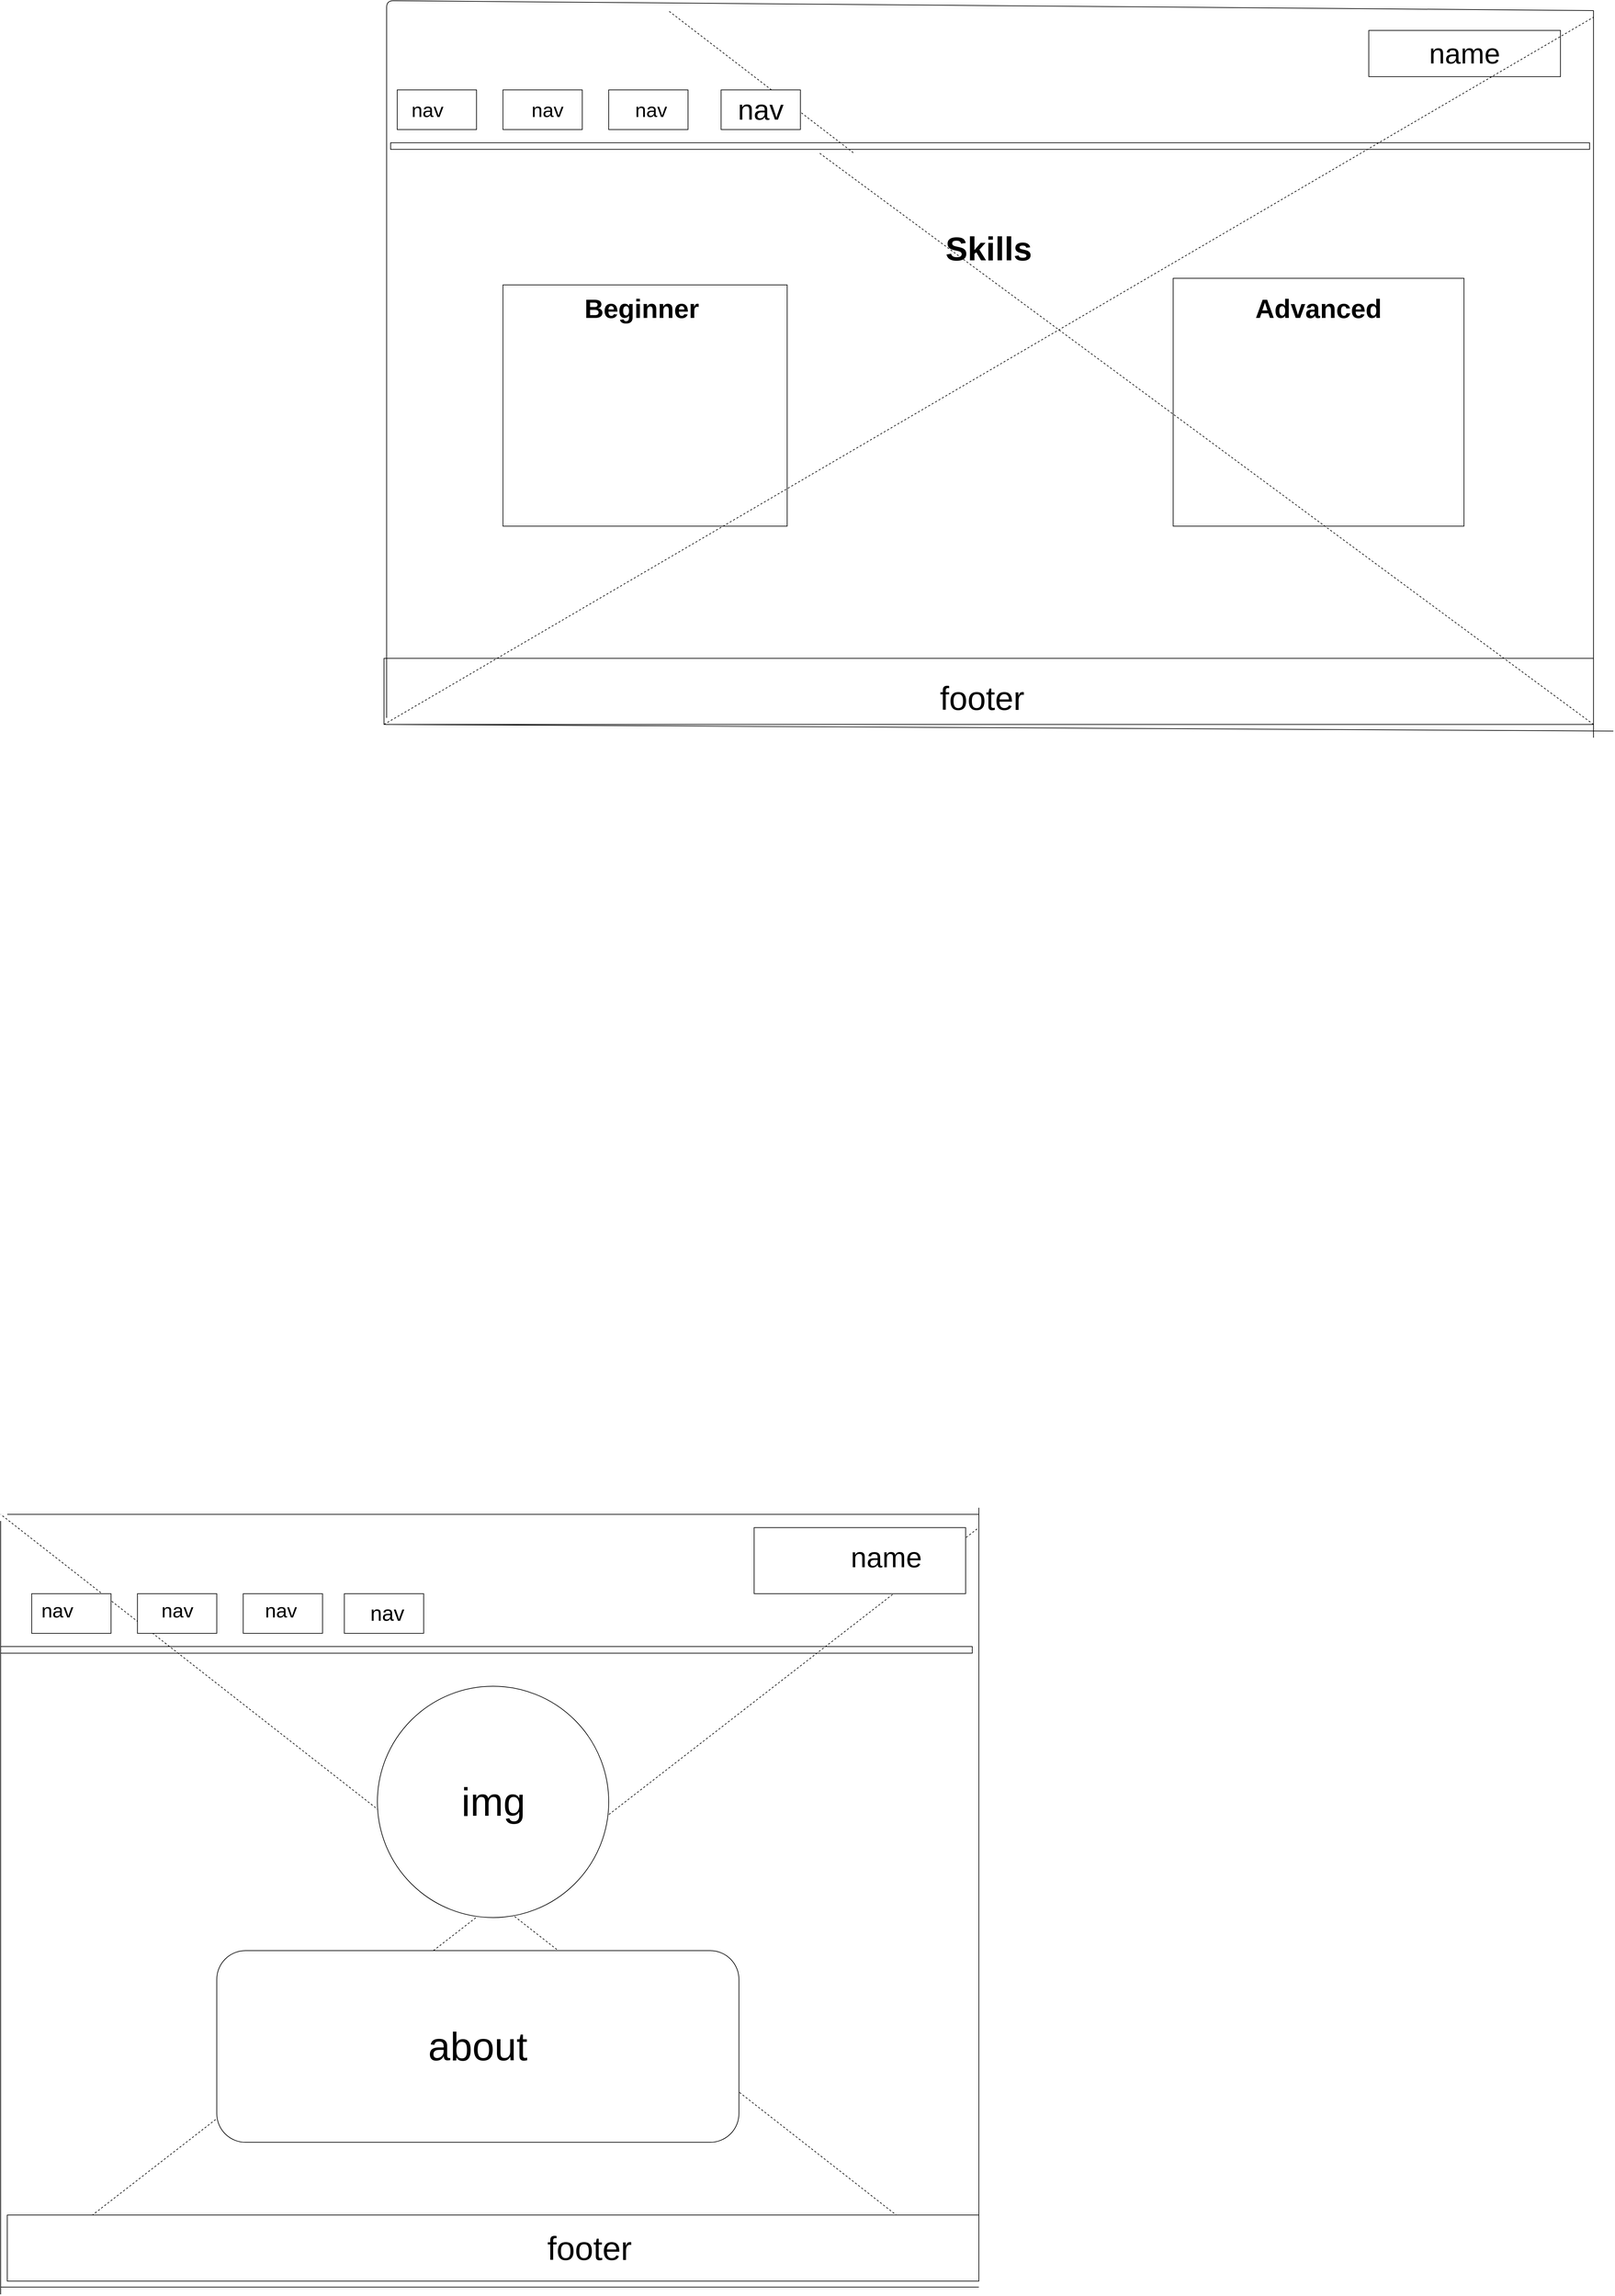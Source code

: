 <mxfile version="13.6.5" type="device"><diagram id="KaYEQry_LbOv4SLQJEKE" name="Page-1"><mxGraphModel dx="4620" dy="3855" grid="1" gridSize="10" guides="1" tooltips="1" connect="1" arrows="1" fold="1" page="1" pageScale="1" pageWidth="827" pageHeight="1169" math="0" shadow="0"><root><mxCell id="0"/><mxCell id="1" parent="0"/><mxCell id="NBiCOY7E4Hh1WoQ2UVL0-1" value="" style="rounded=0;whiteSpace=wrap;html=1;" parent="1" vertex="1"><mxGeometry x="-1110" y="200" width="1470" height="10" as="geometry"/></mxCell><mxCell id="NBiCOY7E4Hh1WoQ2UVL0-3" value="" style="endArrow=none;dashed=1;html=1;exitX=0;exitY=1;exitDx=0;exitDy=0;" parent="1" source="NBiCOY7E4Hh1WoQ2UVL0-12" edge="1"><mxGeometry width="50" height="50" relative="1" as="geometry"><mxPoint y="1170" as="sourcePoint"/><mxPoint x="370" y="20" as="targetPoint"/></mxGeometry></mxCell><mxCell id="NBiCOY7E4Hh1WoQ2UVL0-4" value="" style="endArrow=none;dashed=1;html=1;" parent="1" edge="1"><mxGeometry width="50" height="50" relative="1" as="geometry"><mxPoint x="360" y="1150" as="sourcePoint"/><mxPoint x="-1110" as="targetPoint"/></mxGeometry></mxCell><mxCell id="NBiCOY7E4Hh1WoQ2UVL0-5" value="" style="rounded=0;whiteSpace=wrap;html=1;" parent="1" vertex="1"><mxGeometry x="-1063" y="120" width="120" height="60" as="geometry"/></mxCell><mxCell id="NBiCOY7E4Hh1WoQ2UVL0-6" value="" style="rounded=0;whiteSpace=wrap;html=1;" parent="1" vertex="1"><mxGeometry x="-903" y="120" width="120" height="60" as="geometry"/></mxCell><mxCell id="NBiCOY7E4Hh1WoQ2UVL0-7" value="" style="rounded=0;whiteSpace=wrap;html=1;" parent="1" vertex="1"><mxGeometry x="-743" y="120" width="120" height="60" as="geometry"/></mxCell><mxCell id="NBiCOY7E4Hh1WoQ2UVL0-8" value="" style="ellipse;whiteSpace=wrap;html=1;aspect=fixed;" parent="1" vertex="1"><mxGeometry x="-540" y="260" width="350" height="350" as="geometry"/></mxCell><mxCell id="NBiCOY7E4Hh1WoQ2UVL0-9" value="" style="rounded=0;whiteSpace=wrap;html=1;" parent="1" vertex="1"><mxGeometry x="30" y="20" width="320" height="100" as="geometry"/></mxCell><mxCell id="NBiCOY7E4Hh1WoQ2UVL0-10" value="&lt;span style=&quot;font-size: 43px&quot;&gt;name&lt;/span&gt;" style="text;html=1;strokeColor=none;fillColor=none;align=center;verticalAlign=middle;whiteSpace=wrap;rounded=0;" parent="1" vertex="1"><mxGeometry x="90" width="280" height="130" as="geometry"/></mxCell><mxCell id="NBiCOY7E4Hh1WoQ2UVL0-11" value="&lt;span style=&quot;font-size: 30px&quot;&gt;nav&amp;nbsp; &amp;nbsp; &amp;nbsp; &amp;nbsp; &amp;nbsp; &amp;nbsp; &amp;nbsp; &amp;nbsp; nav&amp;nbsp; &amp;nbsp; &amp;nbsp; &amp;nbsp; &amp;nbsp; &amp;nbsp; &amp;nbsp;nav&lt;/span&gt;" style="text;html=1;strokeColor=none;fillColor=none;align=center;verticalAlign=middle;whiteSpace=wrap;rounded=0;" parent="1" vertex="1"><mxGeometry x="-1100" y="100" width="490" height="90" as="geometry"/></mxCell><mxCell id="NBiCOY7E4Hh1WoQ2UVL0-12" value="" style="rounded=0;whiteSpace=wrap;html=1;" parent="1" vertex="1"><mxGeometry x="-1100" y="1060" width="1470" height="100" as="geometry"/></mxCell><mxCell id="NBiCOY7E4Hh1WoQ2UVL0-13" value="&lt;font style=&quot;font-size: 50px&quot;&gt;footer&lt;br&gt;&lt;/font&gt;" style="text;html=1;strokeColor=none;fillColor=none;align=center;verticalAlign=middle;whiteSpace=wrap;rounded=0;" parent="1" vertex="1"><mxGeometry x="-594" y="1070" width="750" height="80" as="geometry"/></mxCell><mxCell id="NBiCOY7E4Hh1WoQ2UVL0-14" value="" style="rounded=1;whiteSpace=wrap;html=1;" parent="1" vertex="1"><mxGeometry x="-783" y="660" width="790" height="290" as="geometry"/></mxCell><mxCell id="NBiCOY7E4Hh1WoQ2UVL0-15" value="&lt;font style=&quot;font-size: 60px&quot;&gt;img&lt;br&gt;&lt;/font&gt;" style="text;html=1;strokeColor=none;fillColor=none;align=center;verticalAlign=middle;whiteSpace=wrap;rounded=0;" parent="1" vertex="1"><mxGeometry x="-502.5" y="360" width="275" height="150" as="geometry"/></mxCell><mxCell id="NBiCOY7E4Hh1WoQ2UVL0-16" value="&lt;font style=&quot;font-size: 60px&quot;&gt;about&lt;/font&gt;" style="text;html=1;strokeColor=none;fillColor=none;align=center;verticalAlign=middle;whiteSpace=wrap;rounded=0;" parent="1" vertex="1"><mxGeometry x="-739" y="645" width="702" height="320" as="geometry"/></mxCell><mxCell id="iZEbyL1tehQ7D-LMx015-1" value="" style="endArrow=none;html=1;" edge="1" parent="1"><mxGeometry width="50" height="50" relative="1" as="geometry"><mxPoint x="-1110" y="1180" as="sourcePoint"/><mxPoint x="-1110" y="10" as="targetPoint"/></mxGeometry></mxCell><mxCell id="iZEbyL1tehQ7D-LMx015-2" value="" style="endArrow=none;html=1;" edge="1" parent="1"><mxGeometry width="50" height="50" relative="1" as="geometry"><mxPoint x="370" y="1160" as="sourcePoint"/><mxPoint x="370" y="-10" as="targetPoint"/></mxGeometry></mxCell><mxCell id="iZEbyL1tehQ7D-LMx015-3" value="" style="endArrow=none;html=1;" edge="1" parent="1"><mxGeometry width="50" height="50" relative="1" as="geometry"><mxPoint x="-1100" as="sourcePoint"/><mxPoint x="370" as="targetPoint"/></mxGeometry></mxCell><mxCell id="iZEbyL1tehQ7D-LMx015-4" value="" style="endArrow=none;html=1;" edge="1" parent="1"><mxGeometry width="50" height="50" relative="1" as="geometry"><mxPoint x="-1110" y="1169" as="sourcePoint"/><mxPoint x="370" y="1169" as="targetPoint"/></mxGeometry></mxCell><mxCell id="iZEbyL1tehQ7D-LMx015-5" value="" style="rounded=0;whiteSpace=wrap;html=1;" vertex="1" parent="1"><mxGeometry x="-590" y="120" width="120" height="60" as="geometry"/></mxCell><mxCell id="iZEbyL1tehQ7D-LMx015-6" value="&lt;font style=&quot;font-size: 32px&quot;&gt;nav&lt;/font&gt;" style="text;html=1;strokeColor=none;fillColor=none;align=center;verticalAlign=middle;whiteSpace=wrap;rounded=0;" vertex="1" parent="1"><mxGeometry x="-580" y="115" width="110" height="70" as="geometry"/></mxCell><mxCell id="iZEbyL1tehQ7D-LMx015-223" value="" style="rounded=0;whiteSpace=wrap;html=1;" vertex="1" parent="1"><mxGeometry x="-520" y="-2075" width="1814" height="10" as="geometry"/></mxCell><mxCell id="iZEbyL1tehQ7D-LMx015-224" value="" style="endArrow=none;dashed=1;html=1;exitX=1;exitY=1;exitDx=0;exitDy=0;" edge="1" parent="1" source="iZEbyL1tehQ7D-LMx015-243"><mxGeometry width="50" height="50" relative="1" as="geometry"><mxPoint x="2093" y="-1091.0" as="sourcePoint"/><mxPoint x="-100" y="-2275" as="targetPoint"/></mxGeometry></mxCell><mxCell id="iZEbyL1tehQ7D-LMx015-225" value="" style="rounded=0;whiteSpace=wrap;html=1;" vertex="1" parent="1"><mxGeometry x="-510" y="-2155" width="120" height="60" as="geometry"/></mxCell><mxCell id="iZEbyL1tehQ7D-LMx015-226" value="" style="rounded=0;whiteSpace=wrap;html=1;" vertex="1" parent="1"><mxGeometry x="-350" y="-2155" width="120" height="60" as="geometry"/></mxCell><mxCell id="iZEbyL1tehQ7D-LMx015-227" value="" style="rounded=0;whiteSpace=wrap;html=1;" vertex="1" parent="1"><mxGeometry x="-190" y="-2155" width="120" height="60" as="geometry"/></mxCell><mxCell id="iZEbyL1tehQ7D-LMx015-228" value="" style="rounded=0;whiteSpace=wrap;html=1;" vertex="1" parent="1"><mxGeometry x="960" y="-2245" width="290" height="70" as="geometry"/></mxCell><mxCell id="iZEbyL1tehQ7D-LMx015-229" value="&lt;span style=&quot;font-size: 43px&quot;&gt;name&lt;/span&gt;" style="text;html=1;strokeColor=none;fillColor=none;align=center;verticalAlign=middle;whiteSpace=wrap;rounded=0;" vertex="1" parent="1"><mxGeometry x="965" y="-2275" width="280" height="130" as="geometry"/></mxCell><mxCell id="iZEbyL1tehQ7D-LMx015-230" value="&lt;span style=&quot;font-size: 30px&quot;&gt;nav&amp;nbsp; &amp;nbsp; &amp;nbsp; &amp;nbsp; &amp;nbsp; &amp;nbsp; &amp;nbsp; &amp;nbsp; nav&amp;nbsp; &amp;nbsp; &amp;nbsp; &amp;nbsp; &amp;nbsp; &amp;nbsp; &amp;nbsp;nav&lt;/span&gt;" style="text;html=1;strokeColor=none;fillColor=none;align=center;verticalAlign=middle;whiteSpace=wrap;rounded=0;" vertex="1" parent="1"><mxGeometry x="-540" y="-2170" width="490" height="90" as="geometry"/></mxCell><mxCell id="iZEbyL1tehQ7D-LMx015-231" value="" style="rounded=0;whiteSpace=wrap;html=1;" vertex="1" parent="1"><mxGeometry x="-530" y="-1295" width="1830" height="100" as="geometry"/></mxCell><mxCell id="iZEbyL1tehQ7D-LMx015-232" value="&lt;font style=&quot;font-size: 50px&quot;&gt;footer&lt;br&gt;&lt;/font&gt;" style="text;html=1;strokeColor=none;fillColor=none;align=center;verticalAlign=middle;whiteSpace=wrap;rounded=0;" vertex="1" parent="1"><mxGeometry y="-1275" width="750" height="80" as="geometry"/></mxCell><mxCell id="iZEbyL1tehQ7D-LMx015-233" value="" style="endArrow=none;html=1;" edge="1" parent="1"><mxGeometry width="50" height="50" relative="1" as="geometry"><mxPoint x="-526" y="-1205" as="sourcePoint"/><mxPoint x="1300" y="-2275" as="targetPoint"/><Array as="points"><mxPoint x="-526" y="-2290"/></Array></mxGeometry></mxCell><mxCell id="iZEbyL1tehQ7D-LMx015-234" value="" style="endArrow=none;html=1;" edge="1" parent="1"><mxGeometry width="50" height="50" relative="1" as="geometry"><mxPoint x="-520" y="-1195" as="sourcePoint"/><mxPoint x="1330" y="-1185" as="targetPoint"/></mxGeometry></mxCell><mxCell id="iZEbyL1tehQ7D-LMx015-235" value="" style="endArrow=none;html=1;" edge="1" parent="1"><mxGeometry width="50" height="50" relative="1" as="geometry"><mxPoint x="1300" y="-1175" as="sourcePoint"/><mxPoint x="1300" y="-2275" as="targetPoint"/><Array as="points"><mxPoint x="1300" y="-1625"/></Array></mxGeometry></mxCell><mxCell id="iZEbyL1tehQ7D-LMx015-236" value="&lt;font style=&quot;font-size: 50px&quot;&gt;&lt;b&gt;Skills&lt;br&gt;&lt;/b&gt;&lt;/font&gt;" style="text;html=1;strokeColor=none;fillColor=none;align=center;verticalAlign=middle;whiteSpace=wrap;rounded=0;" vertex="1" parent="1"><mxGeometry x="230" y="-2005" width="310" height="180" as="geometry"/></mxCell><mxCell id="iZEbyL1tehQ7D-LMx015-237" value="" style="rounded=0;whiteSpace=wrap;html=1;" vertex="1" parent="1"><mxGeometry x="-350" y="-1860" width="430" height="365" as="geometry"/></mxCell><mxCell id="iZEbyL1tehQ7D-LMx015-238" value="" style="endArrow=none;dashed=1;html=1;exitX=0;exitY=1;exitDx=0;exitDy=0;" edge="1" parent="1" source="iZEbyL1tehQ7D-LMx015-231"><mxGeometry width="50" height="50" relative="1" as="geometry"><mxPoint x="470" y="-1195" as="sourcePoint"/><mxPoint x="1300" y="-2265" as="targetPoint"/></mxGeometry></mxCell><mxCell id="iZEbyL1tehQ7D-LMx015-239" value="" style="rounded=0;whiteSpace=wrap;html=1;" vertex="1" parent="1"><mxGeometry x="664" y="-1870" width="440" height="375" as="geometry"/></mxCell><mxCell id="iZEbyL1tehQ7D-LMx015-240" value="&lt;font style=&quot;font-size: 40px&quot;&gt;&lt;b&gt;Beginner&lt;/b&gt;&lt;/font&gt;" style="text;html=1;strokeColor=none;fillColor=none;align=center;verticalAlign=middle;whiteSpace=wrap;rounded=0;" vertex="1" parent="1"><mxGeometry x="-250" y="-1905" width="220" height="160" as="geometry"/></mxCell><mxCell id="iZEbyL1tehQ7D-LMx015-241" value="&lt;font style=&quot;font-size: 40px&quot;&gt;&lt;b&gt;Advanced&lt;/b&gt;&lt;/font&gt;" style="text;html=1;strokeColor=none;fillColor=none;align=center;verticalAlign=middle;whiteSpace=wrap;rounded=0;" vertex="1" parent="1"><mxGeometry x="649" y="-1880" width="470" height="110" as="geometry"/></mxCell><mxCell id="iZEbyL1tehQ7D-LMx015-242" value="" style="rounded=0;whiteSpace=wrap;html=1;" vertex="1" parent="1"><mxGeometry x="-20" y="-2155" width="120" height="60" as="geometry"/></mxCell><mxCell id="iZEbyL1tehQ7D-LMx015-243" value="&lt;span style=&quot;font-size: 43px&quot;&gt;nav&lt;/span&gt;" style="text;html=1;strokeColor=none;fillColor=none;align=center;verticalAlign=middle;whiteSpace=wrap;rounded=0;" vertex="1" parent="1"><mxGeometry x="-100" y="-2190" width="280" height="130" as="geometry"/></mxCell><mxCell id="iZEbyL1tehQ7D-LMx015-244" value="" style="endArrow=none;dashed=1;html=1;exitX=1;exitY=1;exitDx=0;exitDy=0;" edge="1" parent="1" source="iZEbyL1tehQ7D-LMx015-231" target="iZEbyL1tehQ7D-LMx015-243"><mxGeometry width="50" height="50" relative="1" as="geometry"><mxPoint x="1300.0" y="-1195" as="sourcePoint"/><mxPoint x="-100" y="-2275" as="targetPoint"/></mxGeometry></mxCell></root></mxGraphModel></diagram></mxfile>
